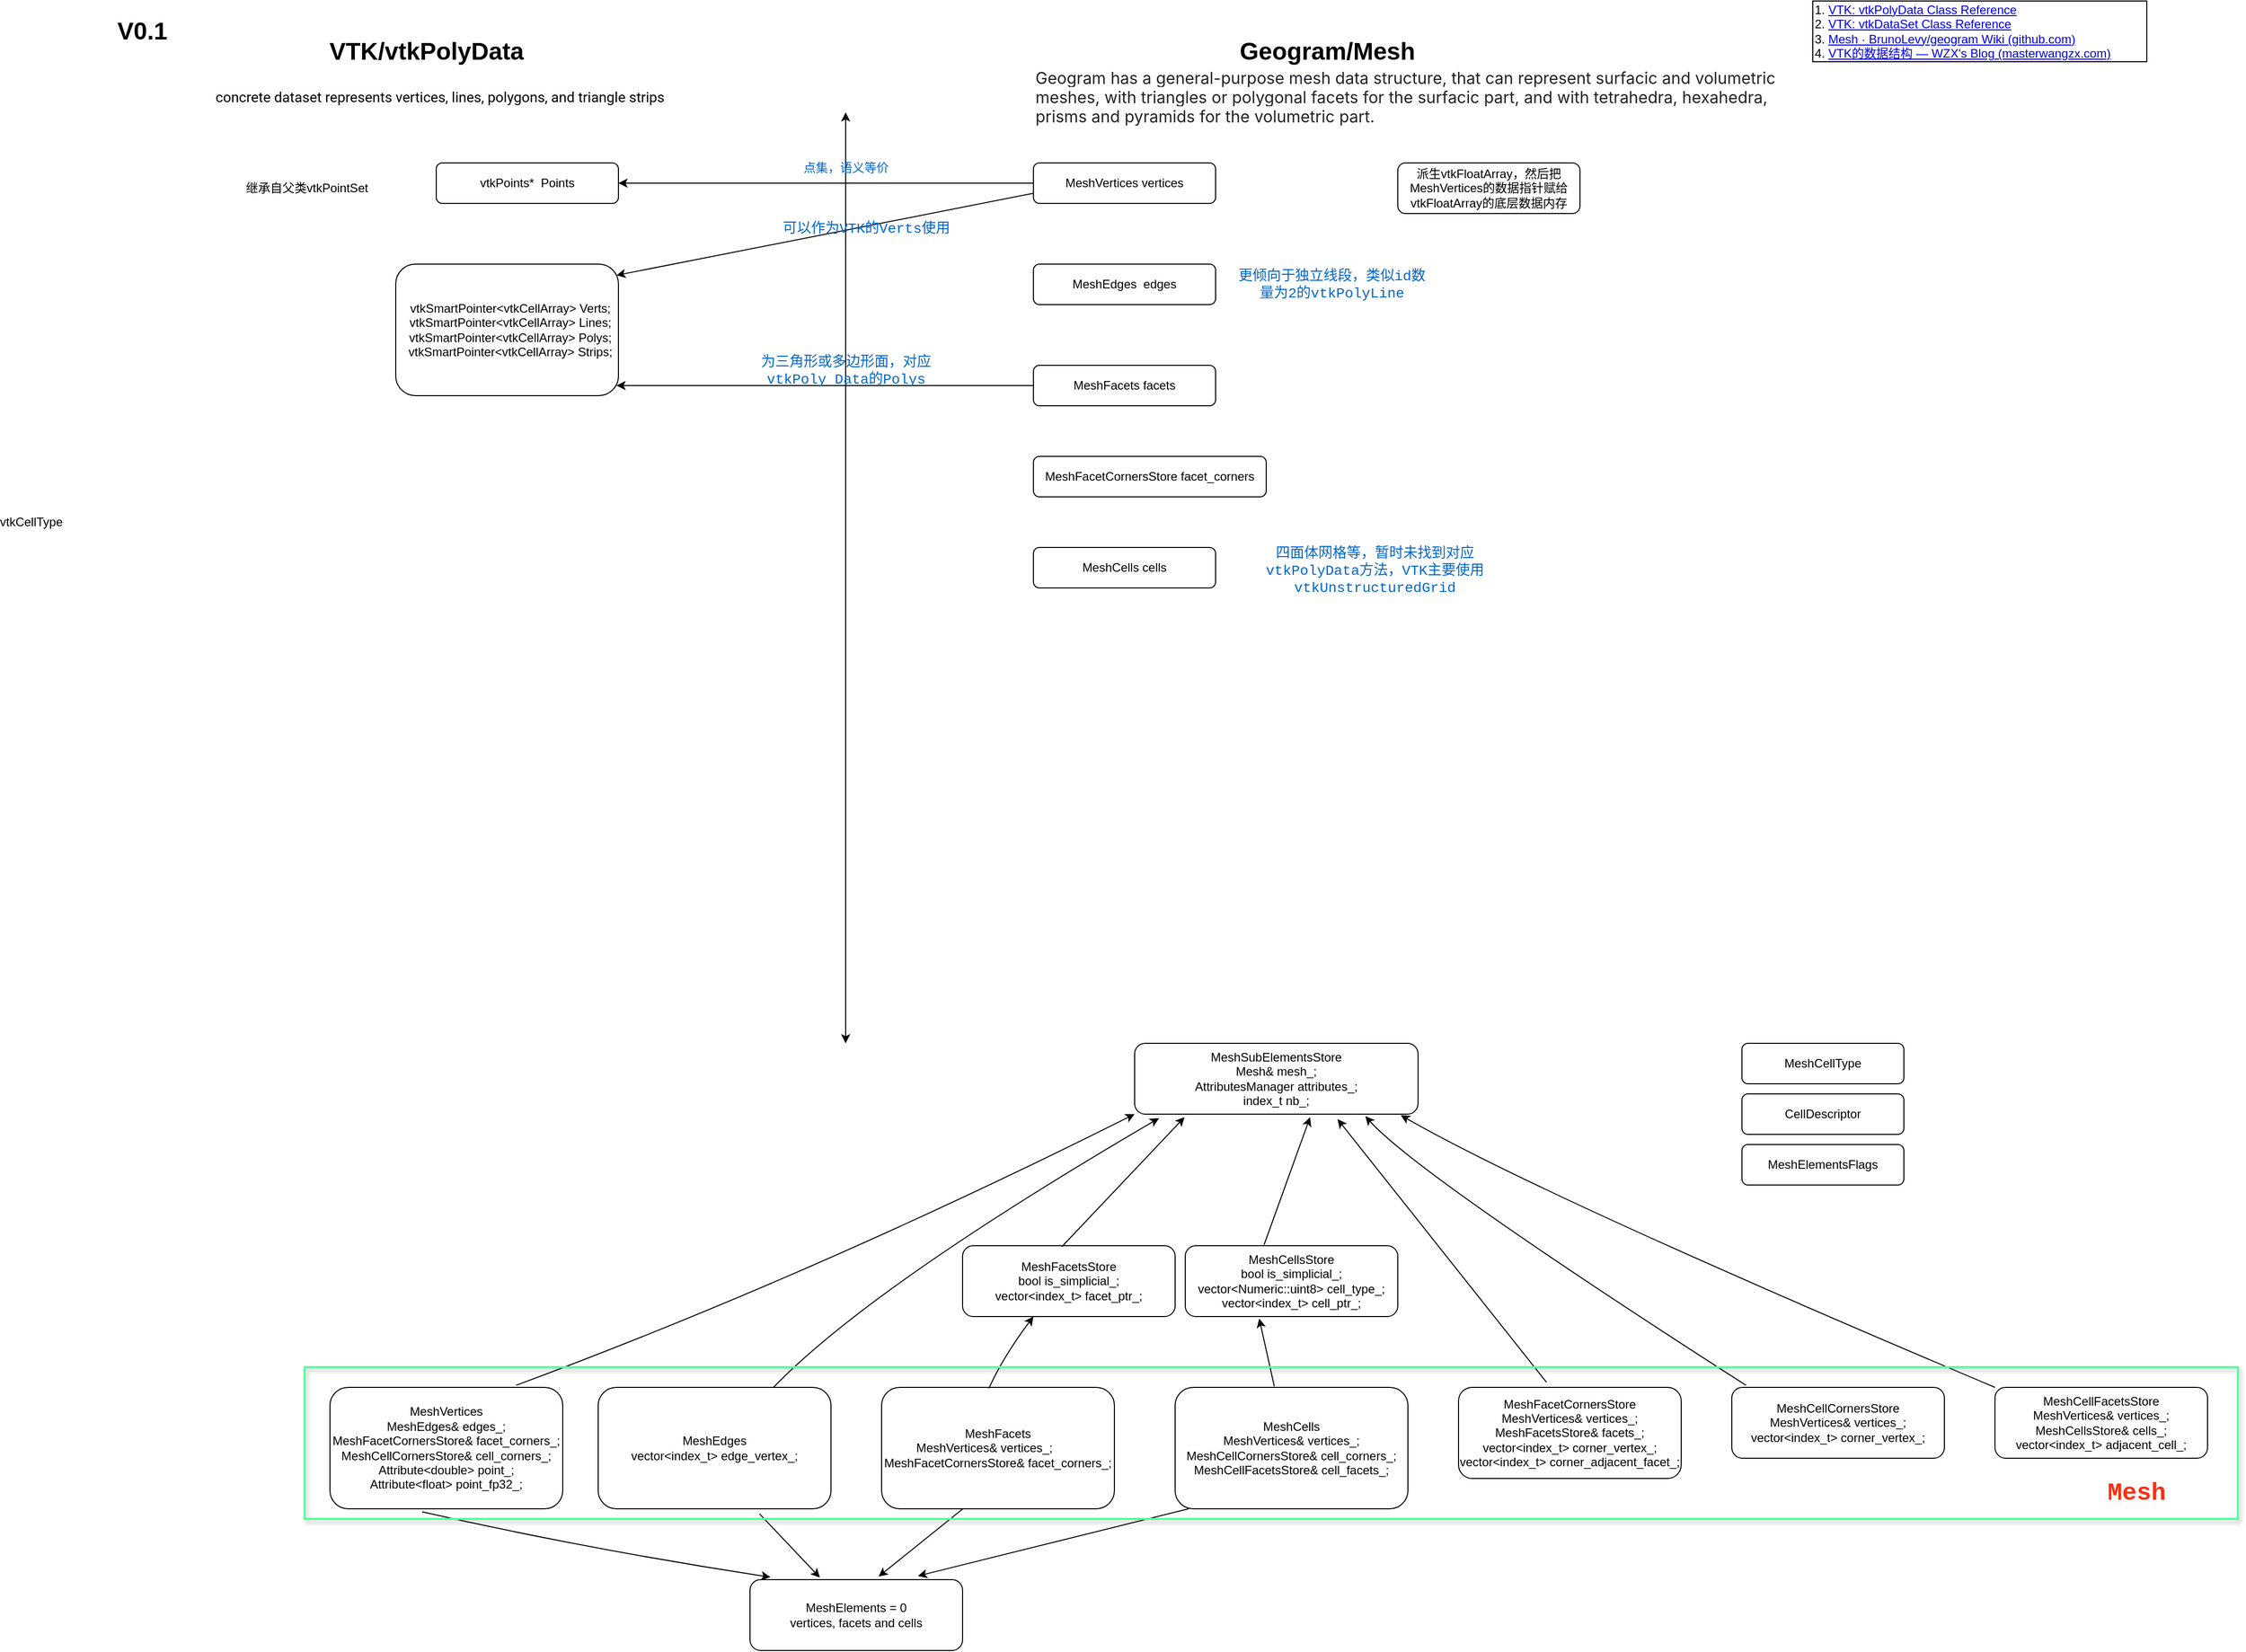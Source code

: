 <mxfile version="24.0.2" type="github">
  <diagram name="第 1 页" id="XMMu1WaElMCEHJz5GcHH">
    <mxGraphModel dx="2026" dy="1153" grid="1" gridSize="10" guides="1" tooltips="1" connect="1" arrows="1" fold="1" page="1" pageScale="1" pageWidth="2336" pageHeight="1654" math="0" shadow="0">
      <root>
        <mxCell id="0" />
        <mxCell id="1" parent="0" />
        <mxCell id="1BC19tzi-7-pTtwrjPw2-1" value="" style="endArrow=classic;startArrow=classic;html=1;rounded=0;" parent="1" edge="1">
          <mxGeometry width="50" height="50" relative="1" as="geometry">
            <mxPoint x="904.5" y="1040" as="sourcePoint" />
            <mxPoint x="904.5" y="120" as="targetPoint" />
          </mxGeometry>
        </mxCell>
        <mxCell id="1BC19tzi-7-pTtwrjPw2-17" style="edgeStyle=orthogonalEdgeStyle;rounded=0;orthogonalLoop=1;jettySize=auto;html=1;exitX=0;exitY=0.5;exitDx=0;exitDy=0;entryX=1;entryY=0.5;entryDx=0;entryDy=0;" parent="1" source="1BC19tzi-7-pTtwrjPw2-2" target="1BC19tzi-7-pTtwrjPw2-7" edge="1">
          <mxGeometry relative="1" as="geometry" />
        </mxCell>
        <mxCell id="1BC19tzi-7-pTtwrjPw2-2" value="MeshVertices&amp;nbsp;vertices" style="rounded=1;whiteSpace=wrap;html=1;fillColor=none;" parent="1" vertex="1">
          <mxGeometry x="1090" y="170" width="180" height="40" as="geometry" />
        </mxCell>
        <mxCell id="1BC19tzi-7-pTtwrjPw2-3" style="edgeStyle=orthogonalEdgeStyle;rounded=0;orthogonalLoop=1;jettySize=auto;html=1;exitX=1;exitY=1;exitDx=0;exitDy=0;entryX=1;entryY=0.75;entryDx=0;entryDy=0;opacity=0;" parent="1" source="1BC19tzi-7-pTtwrjPw2-2" target="1BC19tzi-7-pTtwrjPw2-2" edge="1">
          <mxGeometry relative="1" as="geometry" />
        </mxCell>
        <mxCell id="1BC19tzi-7-pTtwrjPw2-4" value="MeshEdges&amp;nbsp; edges" style="rounded=1;whiteSpace=wrap;html=1;fillColor=none;" parent="1" vertex="1">
          <mxGeometry x="1090" y="270" width="180" height="40" as="geometry" />
        </mxCell>
        <mxCell id="1BC19tzi-7-pTtwrjPw2-5" value="MeshFacets facets" style="rounded=1;whiteSpace=wrap;html=1;fillColor=none;" parent="1" vertex="1">
          <mxGeometry x="1090" y="370" width="180" height="40" as="geometry" />
        </mxCell>
        <mxCell id="1BC19tzi-7-pTtwrjPw2-6" value="MeshCells cells" style="rounded=1;whiteSpace=wrap;html=1;fillColor=none;" parent="1" vertex="1">
          <mxGeometry x="1090" y="550" width="180" height="40" as="geometry" />
        </mxCell>
        <mxCell id="1BC19tzi-7-pTtwrjPw2-7" value="vtkPoints*&amp;nbsp; Points" style="rounded=1;whiteSpace=wrap;html=1;fillColor=none;" parent="1" vertex="1">
          <mxGeometry x="500" y="170" width="180" height="40" as="geometry" />
        </mxCell>
        <mxCell id="1BC19tzi-7-pTtwrjPw2-8" value="Geogram/Mesh" style="text;strokeColor=none;fillColor=none;html=1;fontSize=24;fontStyle=1;verticalAlign=middle;align=center;" parent="1" vertex="1">
          <mxGeometry x="1330" y="40" width="100" height="40" as="geometry" />
        </mxCell>
        <mxCell id="1BC19tzi-7-pTtwrjPw2-9" value="VTK/vtkPolyData" style="text;strokeColor=none;fillColor=none;html=1;fontSize=24;fontStyle=1;verticalAlign=middle;align=center;" parent="1" vertex="1">
          <mxGeometry x="440" y="40" width="100" height="40" as="geometry" />
        </mxCell>
        <mxCell id="1BC19tzi-7-pTtwrjPw2-10" value="1.&amp;nbsp;&lt;a href=&quot;https://vtk.org/doc/nightly/html/classvtkPolyData.html&quot;&gt;VTK: vtkPolyData Class Reference&lt;/a&gt;&lt;div&gt;2.&amp;nbsp;&lt;a href=&quot;https://vtk.org/doc/nightly/html/classvtkDataSet.html&quot;&gt;VTK: vtkDataSet Class Reference&lt;/a&gt;&lt;br&gt;&lt;div&gt;3.&amp;nbsp;&lt;a style=&quot;background-color: initial;&quot; href=&quot;https://github.com/BrunoLevy/geogram/wiki/Mesh&quot;&gt;Mesh · BrunoLevy/geogram Wiki (github.com)&lt;/a&gt;&lt;/div&gt;&lt;/div&gt;&lt;div&gt;4.&amp;nbsp;&lt;a style=&quot;background-color: initial;&quot; href=&quot;https://masterwangzx.com/2018/10/23/vtk-data-structure/&quot;&gt;VTK的数据结构 — WZX&#39;s Blog (masterwangzx.com)&lt;/a&gt;&lt;/div&gt;" style="rounded=0;whiteSpace=wrap;html=1;align=left;" parent="1" vertex="1">
          <mxGeometry x="1860" y="10" width="330" height="60" as="geometry" />
        </mxCell>
        <mxCell id="1BC19tzi-7-pTtwrjPw2-11" value="继承自父类vtkPointSet" style="text;html=1;align=left;verticalAlign=middle;whiteSpace=wrap;rounded=0;" parent="1" vertex="1">
          <mxGeometry x="310" y="180" width="130" height="30" as="geometry" />
        </mxCell>
        <mxCell id="1BC19tzi-7-pTtwrjPw2-12" value="MeshFacetCornersStore facet_corners" style="rounded=1;whiteSpace=wrap;html=1;fillColor=none;" parent="1" vertex="1">
          <mxGeometry x="1090" y="460" width="230" height="40" as="geometry" />
        </mxCell>
        <mxCell id="1BC19tzi-7-pTtwrjPw2-13" value="&lt;div&gt;&amp;nbsp; vtkSmartPointer&amp;lt;vtkCellArray&amp;gt; Verts;&lt;/div&gt;&lt;div&gt;&amp;nbsp; vtkSmartPointer&amp;lt;vtkCellArray&amp;gt; Lines;&lt;/div&gt;&lt;div&gt;&amp;nbsp; vtkSmartPointer&amp;lt;vtkCellArray&amp;gt; Polys;&lt;/div&gt;&lt;div&gt;&amp;nbsp; vtkSmartPointer&amp;lt;vtkCellArray&amp;gt; Strips;&lt;/div&gt;" style="rounded=1;whiteSpace=wrap;html=1;fillColor=none;" parent="1" vertex="1">
          <mxGeometry x="460" y="270" width="220" height="130" as="geometry" />
        </mxCell>
        <mxCell id="1BC19tzi-7-pTtwrjPw2-14" value="&lt;span style=&quot;font-family: Roboto, sans-serif; font-size: 14px; background-color: rgb(255, 255, 255);&quot;&gt;concrete dataset represents vertices, lines, polygons, and triangle strips&lt;/span&gt;" style="text;html=1;align=left;verticalAlign=middle;whiteSpace=wrap;rounded=0;" parent="1" vertex="1">
          <mxGeometry x="280" y="90" width="460" height="30" as="geometry" />
        </mxCell>
        <mxCell id="1BC19tzi-7-pTtwrjPw2-15" value="&lt;span style=&quot;color: rgb(31, 35, 40); font-family: -apple-system, BlinkMacSystemFont, &amp;quot;Segoe UI&amp;quot;, &amp;quot;Noto Sans&amp;quot;, Helvetica, Arial, sans-serif, &amp;quot;Apple Color Emoji&amp;quot;, &amp;quot;Segoe UI Emoji&amp;quot;; font-size: 16px; background-color: rgb(255, 255, 255);&quot;&gt;Geogram has a general-purpose mesh data structure, that can represent surfacic and volumetric meshes, with triangles or polygonal facets for the surfacic part, and with tetrahedra, hexahedra, prisms and pyramids for the volumetric part.&lt;/span&gt;" style="text;html=1;align=left;verticalAlign=middle;whiteSpace=wrap;rounded=0;" parent="1" vertex="1">
          <mxGeometry x="1090" y="90" width="740" height="30" as="geometry" />
        </mxCell>
        <mxCell id="1BC19tzi-7-pTtwrjPw2-16" value="vtkCellType" style="text;html=1;align=center;verticalAlign=middle;whiteSpace=wrap;rounded=0;" parent="1" vertex="1">
          <mxGeometry x="70" y="510" width="60" height="30" as="geometry" />
        </mxCell>
        <mxCell id="1BC19tzi-7-pTtwrjPw2-20" value="" style="endArrow=classic;html=1;rounded=0;entryX=0.991;entryY=0.085;entryDx=0;entryDy=0;entryPerimeter=0;exitX=0;exitY=0.75;exitDx=0;exitDy=0;" parent="1" source="1BC19tzi-7-pTtwrjPw2-2" target="1BC19tzi-7-pTtwrjPw2-13" edge="1">
          <mxGeometry width="50" height="50" relative="1" as="geometry">
            <mxPoint x="770" y="280" as="sourcePoint" />
            <mxPoint x="820" y="230" as="targetPoint" />
          </mxGeometry>
        </mxCell>
        <mxCell id="1BC19tzi-7-pTtwrjPw2-21" value="&lt;font color=&quot;#0066cc&quot; face=&quot;Courier New&quot;&gt;点集，语义等价&lt;/font&gt;" style="text;html=1;align=center;verticalAlign=middle;whiteSpace=wrap;rounded=0;" parent="1" vertex="1">
          <mxGeometry x="840" y="160" width="130" height="30" as="geometry" />
        </mxCell>
        <mxCell id="1BC19tzi-7-pTtwrjPw2-22" value="&lt;font color=&quot;#0066cc&quot; style=&quot;font-size: 14px;&quot; face=&quot;Courier New&quot;&gt;可以作为VTK的Verts使用&lt;/font&gt;" style="text;html=1;align=center;verticalAlign=middle;whiteSpace=wrap;rounded=0;" parent="1" vertex="1">
          <mxGeometry x="830" y="220" width="190" height="30" as="geometry" />
        </mxCell>
        <mxCell id="1BC19tzi-7-pTtwrjPw2-23" style="edgeStyle=orthogonalEdgeStyle;rounded=0;orthogonalLoop=1;jettySize=auto;html=1;exitX=0;exitY=0.5;exitDx=0;exitDy=0;entryX=0.991;entryY=0.923;entryDx=0;entryDy=0;entryPerimeter=0;" parent="1" source="1BC19tzi-7-pTtwrjPw2-5" target="1BC19tzi-7-pTtwrjPw2-13" edge="1">
          <mxGeometry relative="1" as="geometry" />
        </mxCell>
        <mxCell id="1BC19tzi-7-pTtwrjPw2-24" value="&lt;font color=&quot;#0066cc&quot; style=&quot;font-size: 14px;&quot; face=&quot;Courier New&quot;&gt;为三角形或多边形面，对应vtkPoly Data的Polys&lt;/font&gt;" style="text;html=1;align=center;verticalAlign=middle;whiteSpace=wrap;rounded=0;" parent="1" vertex="1">
          <mxGeometry x="820" y="360" width="170" height="30" as="geometry" />
        </mxCell>
        <mxCell id="1BC19tzi-7-pTtwrjPw2-25" value="&lt;font face=&quot;Courier New&quot; color=&quot;#0066cc&quot;&gt;&lt;span style=&quot;font-size: 14px;&quot;&gt;更倾向于独立线段，类似id数量为2的vtkPolyLine&lt;/span&gt;&lt;/font&gt;" style="text;html=1;align=center;verticalAlign=middle;whiteSpace=wrap;rounded=0;" parent="1" vertex="1">
          <mxGeometry x="1290" y="275" width="190" height="30" as="geometry" />
        </mxCell>
        <mxCell id="1BC19tzi-7-pTtwrjPw2-26" value="&lt;font face=&quot;Courier New&quot; color=&quot;#0066cc&quot;&gt;&lt;span style=&quot;font-size: 14px;&quot;&gt;四面体网格等，暂时未找到对应vtkPolyData方法，VTK主要使用vtkUnstructuredGrid&lt;/span&gt;&lt;/font&gt;" style="text;html=1;align=center;verticalAlign=middle;whiteSpace=wrap;rounded=0;" parent="1" vertex="1">
          <mxGeometry x="1290" y="540" width="275" height="65" as="geometry" />
        </mxCell>
        <mxCell id="1BC19tzi-7-pTtwrjPw2-27" value="&lt;h1&gt;V0.1&lt;/h1&gt;" style="text;html=1;spacing=5;spacingTop=-20;whiteSpace=wrap;overflow=hidden;rounded=0;" parent="1" vertex="1">
          <mxGeometry x="180" y="20" width="70" height="40" as="geometry" />
        </mxCell>
        <mxCell id="H90W-LeO9eNFpw4Knfnw-1" value="派生vtkFloatArray，然后把MeshVertices的数据指针赋给vtkFloatArray的底层数据内存" style="rounded=1;whiteSpace=wrap;html=1;fillColor=none;" vertex="1" parent="1">
          <mxGeometry x="1450" y="170" width="180" height="50" as="geometry" />
        </mxCell>
        <mxCell id="H90W-LeO9eNFpw4Knfnw-2" value="MeshSubElementsStore&lt;div&gt;&lt;div&gt;Mesh&amp;amp; mesh_;&lt;/div&gt;&lt;div&gt;AttributesManager attributes_;&lt;/div&gt;&lt;div&gt;index_t nb_;&lt;/div&gt;&lt;/div&gt;" style="rounded=1;whiteSpace=wrap;html=1;fillColor=none;" vertex="1" parent="1">
          <mxGeometry x="1190" y="1040" width="280" height="70" as="geometry" />
        </mxCell>
        <mxCell id="H90W-LeO9eNFpw4Knfnw-3" value="MeshElements = 0&lt;div&gt;vertices, facets and cells&lt;br&gt;&lt;/div&gt;" style="rounded=1;whiteSpace=wrap;html=1;fillColor=none;" vertex="1" parent="1">
          <mxGeometry x="810" y="1570" width="210" height="70" as="geometry" />
        </mxCell>
        <mxCell id="H90W-LeO9eNFpw4Knfnw-4" value="&lt;div&gt;MeshVertices&lt;br&gt;&lt;/div&gt;&lt;div&gt;&lt;div&gt;MeshEdges&amp;amp; edges_;&lt;/div&gt;&lt;div&gt;MeshFacetCornersStore&amp;amp; facet_corners_;&lt;/div&gt;&lt;div&gt;MeshCellCornersStore&amp;amp; cell_corners_;&lt;/div&gt;&lt;div&gt;Attribute&amp;lt;double&amp;gt; point_;&lt;/div&gt;&lt;div&gt;Attribute&amp;lt;float&amp;gt; point_fp32_;&lt;/div&gt;&lt;/div&gt;" style="rounded=1;whiteSpace=wrap;html=1;fillColor=none;" vertex="1" parent="1">
          <mxGeometry x="395" y="1380" width="230" height="120" as="geometry" />
        </mxCell>
        <mxCell id="H90W-LeO9eNFpw4Knfnw-6" value="" style="curved=1;endArrow=classic;html=1;rounded=0;entryX=0.096;entryY=-0.035;entryDx=0;entryDy=0;exitX=0.396;exitY=1.025;exitDx=0;exitDy=0;exitPerimeter=0;entryPerimeter=0;" edge="1" parent="1" source="H90W-LeO9eNFpw4Knfnw-4" target="H90W-LeO9eNFpw4Knfnw-3">
          <mxGeometry width="50" height="50" relative="1" as="geometry">
            <mxPoint x="980" y="1330" as="sourcePoint" />
            <mxPoint x="900" y="1240" as="targetPoint" />
            <Array as="points">
              <mxPoint x="650" y="1540" />
            </Array>
          </mxGeometry>
        </mxCell>
        <mxCell id="H90W-LeO9eNFpw4Knfnw-8" value="" style="curved=1;endArrow=classic;html=1;rounded=0;entryX=0;entryY=1;entryDx=0;entryDy=0;exitX=0.8;exitY=-0.017;exitDx=0;exitDy=0;exitPerimeter=0;" edge="1" parent="1" source="H90W-LeO9eNFpw4Knfnw-4" target="H90W-LeO9eNFpw4Knfnw-2">
          <mxGeometry width="50" height="50" relative="1" as="geometry">
            <mxPoint x="970" y="1370" as="sourcePoint" />
            <mxPoint x="1140" y="1190" as="targetPoint" />
            <Array as="points">
              <mxPoint x="870" y="1270" />
            </Array>
          </mxGeometry>
        </mxCell>
        <mxCell id="H90W-LeO9eNFpw4Knfnw-9" value="MeshEdges&lt;div&gt;vector&amp;lt;index_t&amp;gt; edge_vertex_;&lt;br&gt;&lt;/div&gt;" style="rounded=1;whiteSpace=wrap;html=1;fillColor=none;" vertex="1" parent="1">
          <mxGeometry x="660" y="1380" width="230" height="120" as="geometry" />
        </mxCell>
        <mxCell id="H90W-LeO9eNFpw4Knfnw-10" value="MeshFacetsStore&lt;div&gt;bool is_simplicial_;&lt;br&gt;&lt;div&gt;vector&amp;lt;index_t&amp;gt; facet_ptr_;&lt;br&gt;&lt;/div&gt;&lt;/div&gt;" style="rounded=1;whiteSpace=wrap;html=1;fillColor=none;" vertex="1" parent="1">
          <mxGeometry x="1020" y="1240" width="210" height="70" as="geometry" />
        </mxCell>
        <mxCell id="H90W-LeO9eNFpw4Knfnw-11" value="" style="curved=1;endArrow=classic;html=1;rounded=0;entryX=0.329;entryY=-0.029;entryDx=0;entryDy=0;entryPerimeter=0;" edge="1" parent="1" target="H90W-LeO9eNFpw4Knfnw-3">
          <mxGeometry width="50" height="50" relative="1" as="geometry">
            <mxPoint x="819.375" y="1505.01" as="sourcePoint" />
            <mxPoint x="841.3" y="1310" as="targetPoint" />
            <Array as="points" />
          </mxGeometry>
        </mxCell>
        <mxCell id="H90W-LeO9eNFpw4Knfnw-12" value="" style="curved=1;endArrow=classic;html=1;rounded=0;entryX=0.086;entryY=1.057;entryDx=0;entryDy=0;entryPerimeter=0;" edge="1" parent="1" source="H90W-LeO9eNFpw4Knfnw-9" target="H90W-LeO9eNFpw4Knfnw-2">
          <mxGeometry width="50" height="50" relative="1" as="geometry">
            <mxPoint x="724" y="1370.04" as="sourcePoint" />
            <mxPoint x="1030" y="1182.04" as="targetPoint" />
            <Array as="points">
              <mxPoint x="930" y="1280" />
            </Array>
          </mxGeometry>
        </mxCell>
        <mxCell id="H90W-LeO9eNFpw4Knfnw-13" value="&lt;div&gt;&lt;div&gt;MeshFacetCornersStore&lt;br&gt;&lt;/div&gt;&lt;/div&gt;&lt;div&gt;&lt;div&gt;MeshVertices&amp;amp; vertices_;&lt;/div&gt;&lt;div&gt;MeshFacetsStore&amp;amp; facets_;&lt;/div&gt;&lt;div&gt;vector&amp;lt;index_t&amp;gt; corner_vertex_;&lt;/div&gt;&lt;div&gt;vector&amp;lt;index_t&amp;gt; corner_adjacent_facet_;&lt;/div&gt;&lt;/div&gt;" style="rounded=1;whiteSpace=wrap;html=1;fillColor=none;" vertex="1" parent="1">
          <mxGeometry x="1510" y="1380" width="220" height="90" as="geometry" />
        </mxCell>
        <mxCell id="H90W-LeO9eNFpw4Knfnw-14" value="" style="curved=1;endArrow=classic;html=1;rounded=0;entryX=0.176;entryY=1.043;entryDx=0;entryDy=0;exitX=0.467;exitY=0.014;exitDx=0;exitDy=0;exitPerimeter=0;entryPerimeter=0;" edge="1" parent="1" source="H90W-LeO9eNFpw4Knfnw-10" target="H90W-LeO9eNFpw4Knfnw-2">
          <mxGeometry width="50" height="50" relative="1" as="geometry">
            <mxPoint x="988" y="1367.96" as="sourcePoint" />
            <mxPoint x="1091" y="1180" as="targetPoint" />
            <Array as="points" />
          </mxGeometry>
        </mxCell>
        <mxCell id="H90W-LeO9eNFpw4Knfnw-16" value="" style="curved=1;endArrow=classic;html=1;rounded=0;exitX=0.395;exitY=-0.056;exitDx=0;exitDy=0;exitPerimeter=0;entryX=0.716;entryY=1.071;entryDx=0;entryDy=0;entryPerimeter=0;" edge="1" parent="1" source="H90W-LeO9eNFpw4Knfnw-13" target="H90W-LeO9eNFpw4Knfnw-2">
          <mxGeometry width="50" height="50" relative="1" as="geometry">
            <mxPoint x="1199.96" y="1236" as="sourcePoint" />
            <mxPoint x="1240" y="1180" as="targetPoint" />
            <Array as="points" />
          </mxGeometry>
        </mxCell>
        <mxCell id="H90W-LeO9eNFpw4Knfnw-17" value="&lt;div&gt;&lt;div&gt;MeshFacets&lt;br&gt;&lt;/div&gt;&lt;div&gt;MeshVertices&amp;amp; vertices_;&amp;nbsp; &amp;nbsp; &amp;nbsp; &amp;nbsp;&amp;nbsp;&lt;/div&gt;&lt;div&gt;MeshFacetCornersStore&amp;amp; facet_corners_;&lt;/div&gt;&lt;/div&gt;" style="rounded=1;whiteSpace=wrap;html=1;fillColor=none;" vertex="1" parent="1">
          <mxGeometry x="940" y="1380" width="230" height="120" as="geometry" />
        </mxCell>
        <mxCell id="H90W-LeO9eNFpw4Knfnw-18" value="" style="curved=1;endArrow=classic;html=1;rounded=0;entryX=0.605;entryY=-0.043;entryDx=0;entryDy=0;entryPerimeter=0;" edge="1" parent="1" target="H90W-LeO9eNFpw4Knfnw-3">
          <mxGeometry width="50" height="50" relative="1" as="geometry">
            <mxPoint x="1020.289" y="1500" as="sourcePoint" />
            <mxPoint x="909.72" y="1300" as="targetPoint" />
            <Array as="points" />
          </mxGeometry>
        </mxCell>
        <mxCell id="H90W-LeO9eNFpw4Knfnw-19" value="" style="curved=1;endArrow=classic;html=1;rounded=0;exitX=0.461;exitY=0.008;exitDx=0;exitDy=0;exitPerimeter=0;" edge="1" parent="1" source="H90W-LeO9eNFpw4Knfnw-17">
          <mxGeometry width="50" height="50" relative="1" as="geometry">
            <mxPoint x="909.63" y="1507.96" as="sourcePoint" />
            <mxPoint x="1090" y="1310" as="targetPoint" />
            <Array as="points">
              <mxPoint x="1060" y="1350" />
            </Array>
          </mxGeometry>
        </mxCell>
        <mxCell id="H90W-LeO9eNFpw4Knfnw-20" value="&lt;div&gt;CellDescriptor&lt;br&gt;&lt;/div&gt;" style="rounded=1;whiteSpace=wrap;html=1;fillColor=none;" vertex="1" parent="1">
          <mxGeometry x="1790" y="1090" width="160" height="40" as="geometry" />
        </mxCell>
        <mxCell id="H90W-LeO9eNFpw4Knfnw-22" value="" style="curved=1;endArrow=classic;html=1;rounded=0;entryX=0.619;entryY=1.043;entryDx=0;entryDy=0;exitX=0.371;exitY=-0.014;exitDx=0;exitDy=0;entryPerimeter=0;exitPerimeter=0;" edge="1" parent="1" source="H90W-LeO9eNFpw4Knfnw-21" target="H90W-LeO9eNFpw4Knfnw-2">
          <mxGeometry width="50" height="50" relative="1" as="geometry">
            <mxPoint x="1309.04" y="1211" as="sourcePoint" />
            <mxPoint x="1200" y="1150" as="targetPoint" />
            <Array as="points" />
          </mxGeometry>
        </mxCell>
        <mxCell id="H90W-LeO9eNFpw4Knfnw-23" value="MeshCellCornersStore&lt;br&gt;&lt;div&gt;&lt;div&gt;MeshVertices&amp;amp; vertices_;&lt;/div&gt;&lt;div&gt;vector&amp;lt;index_t&amp;gt; corner_vertex_;&lt;/div&gt;&lt;/div&gt;" style="rounded=1;whiteSpace=wrap;html=1;fillColor=none;" vertex="1" parent="1">
          <mxGeometry x="1780" y="1380" width="210" height="70" as="geometry" />
        </mxCell>
        <mxCell id="H90W-LeO9eNFpw4Knfnw-24" value="" style="curved=1;endArrow=classic;html=1;rounded=0;entryX=0.814;entryY=1.029;entryDx=0;entryDy=0;exitX=0.067;exitY=-0.029;exitDx=0;exitDy=0;exitPerimeter=0;entryPerimeter=0;" edge="1" parent="1" source="H90W-LeO9eNFpw4Knfnw-23" target="H90W-LeO9eNFpw4Knfnw-2">
          <mxGeometry width="50" height="50" relative="1" as="geometry">
            <mxPoint x="1560" y="1210" as="sourcePoint" />
            <mxPoint x="1360" y="1130" as="targetPoint" />
            <Array as="points">
              <mxPoint x="1470" y="1170" />
            </Array>
          </mxGeometry>
        </mxCell>
        <mxCell id="H90W-LeO9eNFpw4Knfnw-25" value="MeshCellFacetsStore&lt;div&gt;&lt;div&gt;MeshVertices&amp;amp; vertices_;&lt;/div&gt;&lt;div&gt;MeshCellsStore&amp;amp; cells_;&lt;/div&gt;&lt;div&gt;vector&amp;lt;index_t&amp;gt; adjacent_cell_;&lt;/div&gt;&lt;/div&gt;" style="rounded=1;whiteSpace=wrap;html=1;fillColor=none;" vertex="1" parent="1">
          <mxGeometry x="2040" y="1380" width="210" height="70" as="geometry" />
        </mxCell>
        <mxCell id="H90W-LeO9eNFpw4Knfnw-26" value="" style="curved=1;endArrow=classic;html=1;rounded=0;entryX=0.939;entryY=1.014;entryDx=0;entryDy=0;exitX=0;exitY=0;exitDx=0;exitDy=0;entryPerimeter=0;" edge="1" parent="1" source="H90W-LeO9eNFpw4Knfnw-25" target="H90W-LeO9eNFpw4Knfnw-2">
          <mxGeometry width="50" height="50" relative="1" as="geometry">
            <mxPoint x="1814" y="1228" as="sourcePoint" />
            <mxPoint x="1360" y="1110" as="targetPoint" />
            <Array as="points">
              <mxPoint x="1590" y="1190" />
            </Array>
          </mxGeometry>
        </mxCell>
        <mxCell id="H90W-LeO9eNFpw4Knfnw-27" value="MeshCells&lt;div&gt;&lt;div&gt;MeshVertices&amp;amp; vertices_;&lt;/div&gt;&lt;div&gt;MeshCellCornersStore&amp;amp; cell_corners_;&lt;/div&gt;&lt;div&gt;MeshCellFacetsStore&amp;amp; cell_facets_;&lt;/div&gt;&lt;/div&gt;" style="rounded=1;whiteSpace=wrap;html=1;fillColor=none;" vertex="1" parent="1">
          <mxGeometry x="1230" y="1380" width="230" height="120" as="geometry" />
        </mxCell>
        <mxCell id="H90W-LeO9eNFpw4Knfnw-28" value="" style="curved=1;endArrow=classic;html=1;rounded=0;entryX=0.348;entryY=1.029;entryDx=0;entryDy=0;exitX=0.426;exitY=-0.008;exitDx=0;exitDy=0;entryPerimeter=0;exitPerimeter=0;" edge="1" parent="1" source="H90W-LeO9eNFpw4Knfnw-27" target="H90W-LeO9eNFpw4Knfnw-21">
          <mxGeometry width="50" height="50" relative="1" as="geometry">
            <mxPoint x="1549.97" y="1391" as="sourcePoint" />
            <mxPoint x="1604.6" y="1320" as="targetPoint" />
            <Array as="points" />
          </mxGeometry>
        </mxCell>
        <mxCell id="H90W-LeO9eNFpw4Knfnw-29" value="" style="curved=1;endArrow=classic;html=1;rounded=0;entryX=0.79;entryY=-0.052;entryDx=0;entryDy=0;entryPerimeter=0;" edge="1" parent="1" target="H90W-LeO9eNFpw4Knfnw-3">
          <mxGeometry width="50" height="50" relative="1" as="geometry">
            <mxPoint x="1243.239" y="1500" as="sourcePoint" />
            <mxPoint x="1209.95" y="1567" as="targetPoint" />
            <Array as="points" />
          </mxGeometry>
        </mxCell>
        <mxCell id="H90W-LeO9eNFpw4Knfnw-30" value="&lt;div&gt;MeshElementsFlags&lt;br&gt;&lt;/div&gt;" style="rounded=1;whiteSpace=wrap;html=1;fillColor=none;" vertex="1" parent="1">
          <mxGeometry x="1790" y="1140" width="160" height="40" as="geometry" />
        </mxCell>
        <mxCell id="H90W-LeO9eNFpw4Knfnw-21" value="&lt;div&gt;&lt;div&gt;MeshCellsStore&lt;br&gt;&lt;/div&gt;&lt;/div&gt;&lt;div&gt;&lt;div&gt;bool is_simplicial_;&lt;/div&gt;&lt;div&gt;vector&amp;lt;Numeric::uint8&amp;gt; cell_type_;&lt;/div&gt;&lt;div&gt;vector&amp;lt;index_t&amp;gt; cell_ptr_;&lt;/div&gt;&lt;/div&gt;" style="rounded=1;whiteSpace=wrap;html=1;fillColor=none;" vertex="1" parent="1">
          <mxGeometry x="1240" y="1240" width="210" height="70" as="geometry" />
        </mxCell>
        <mxCell id="H90W-LeO9eNFpw4Knfnw-34" value="" style="rounded=0;whiteSpace=wrap;html=1;fillColor=none;strokeWidth=2;strokeColor=#52FF9D;glass=0;shadow=1;textShadow=1;" vertex="1" parent="1">
          <mxGeometry x="370" y="1360" width="1910" height="150" as="geometry" />
        </mxCell>
        <mxCell id="H90W-LeO9eNFpw4Knfnw-35" value="&lt;font color=&quot;#ff2d0d&quot; face=&quot;Courier New&quot; style=&quot;font-size: 24px;&quot;&gt;&lt;b&gt;Mesh&lt;/b&gt;&lt;/font&gt;" style="text;html=1;align=center;verticalAlign=middle;whiteSpace=wrap;rounded=0;" vertex="1" parent="1">
          <mxGeometry x="2150" y="1470" width="60" height="30" as="geometry" />
        </mxCell>
        <mxCell id="H90W-LeO9eNFpw4Knfnw-36" value="&lt;div&gt;MeshCellType&lt;br&gt;&lt;/div&gt;" style="rounded=1;whiteSpace=wrap;html=1;fillColor=none;" vertex="1" parent="1">
          <mxGeometry x="1790" y="1040" width="160" height="40" as="geometry" />
        </mxCell>
      </root>
    </mxGraphModel>
  </diagram>
</mxfile>
